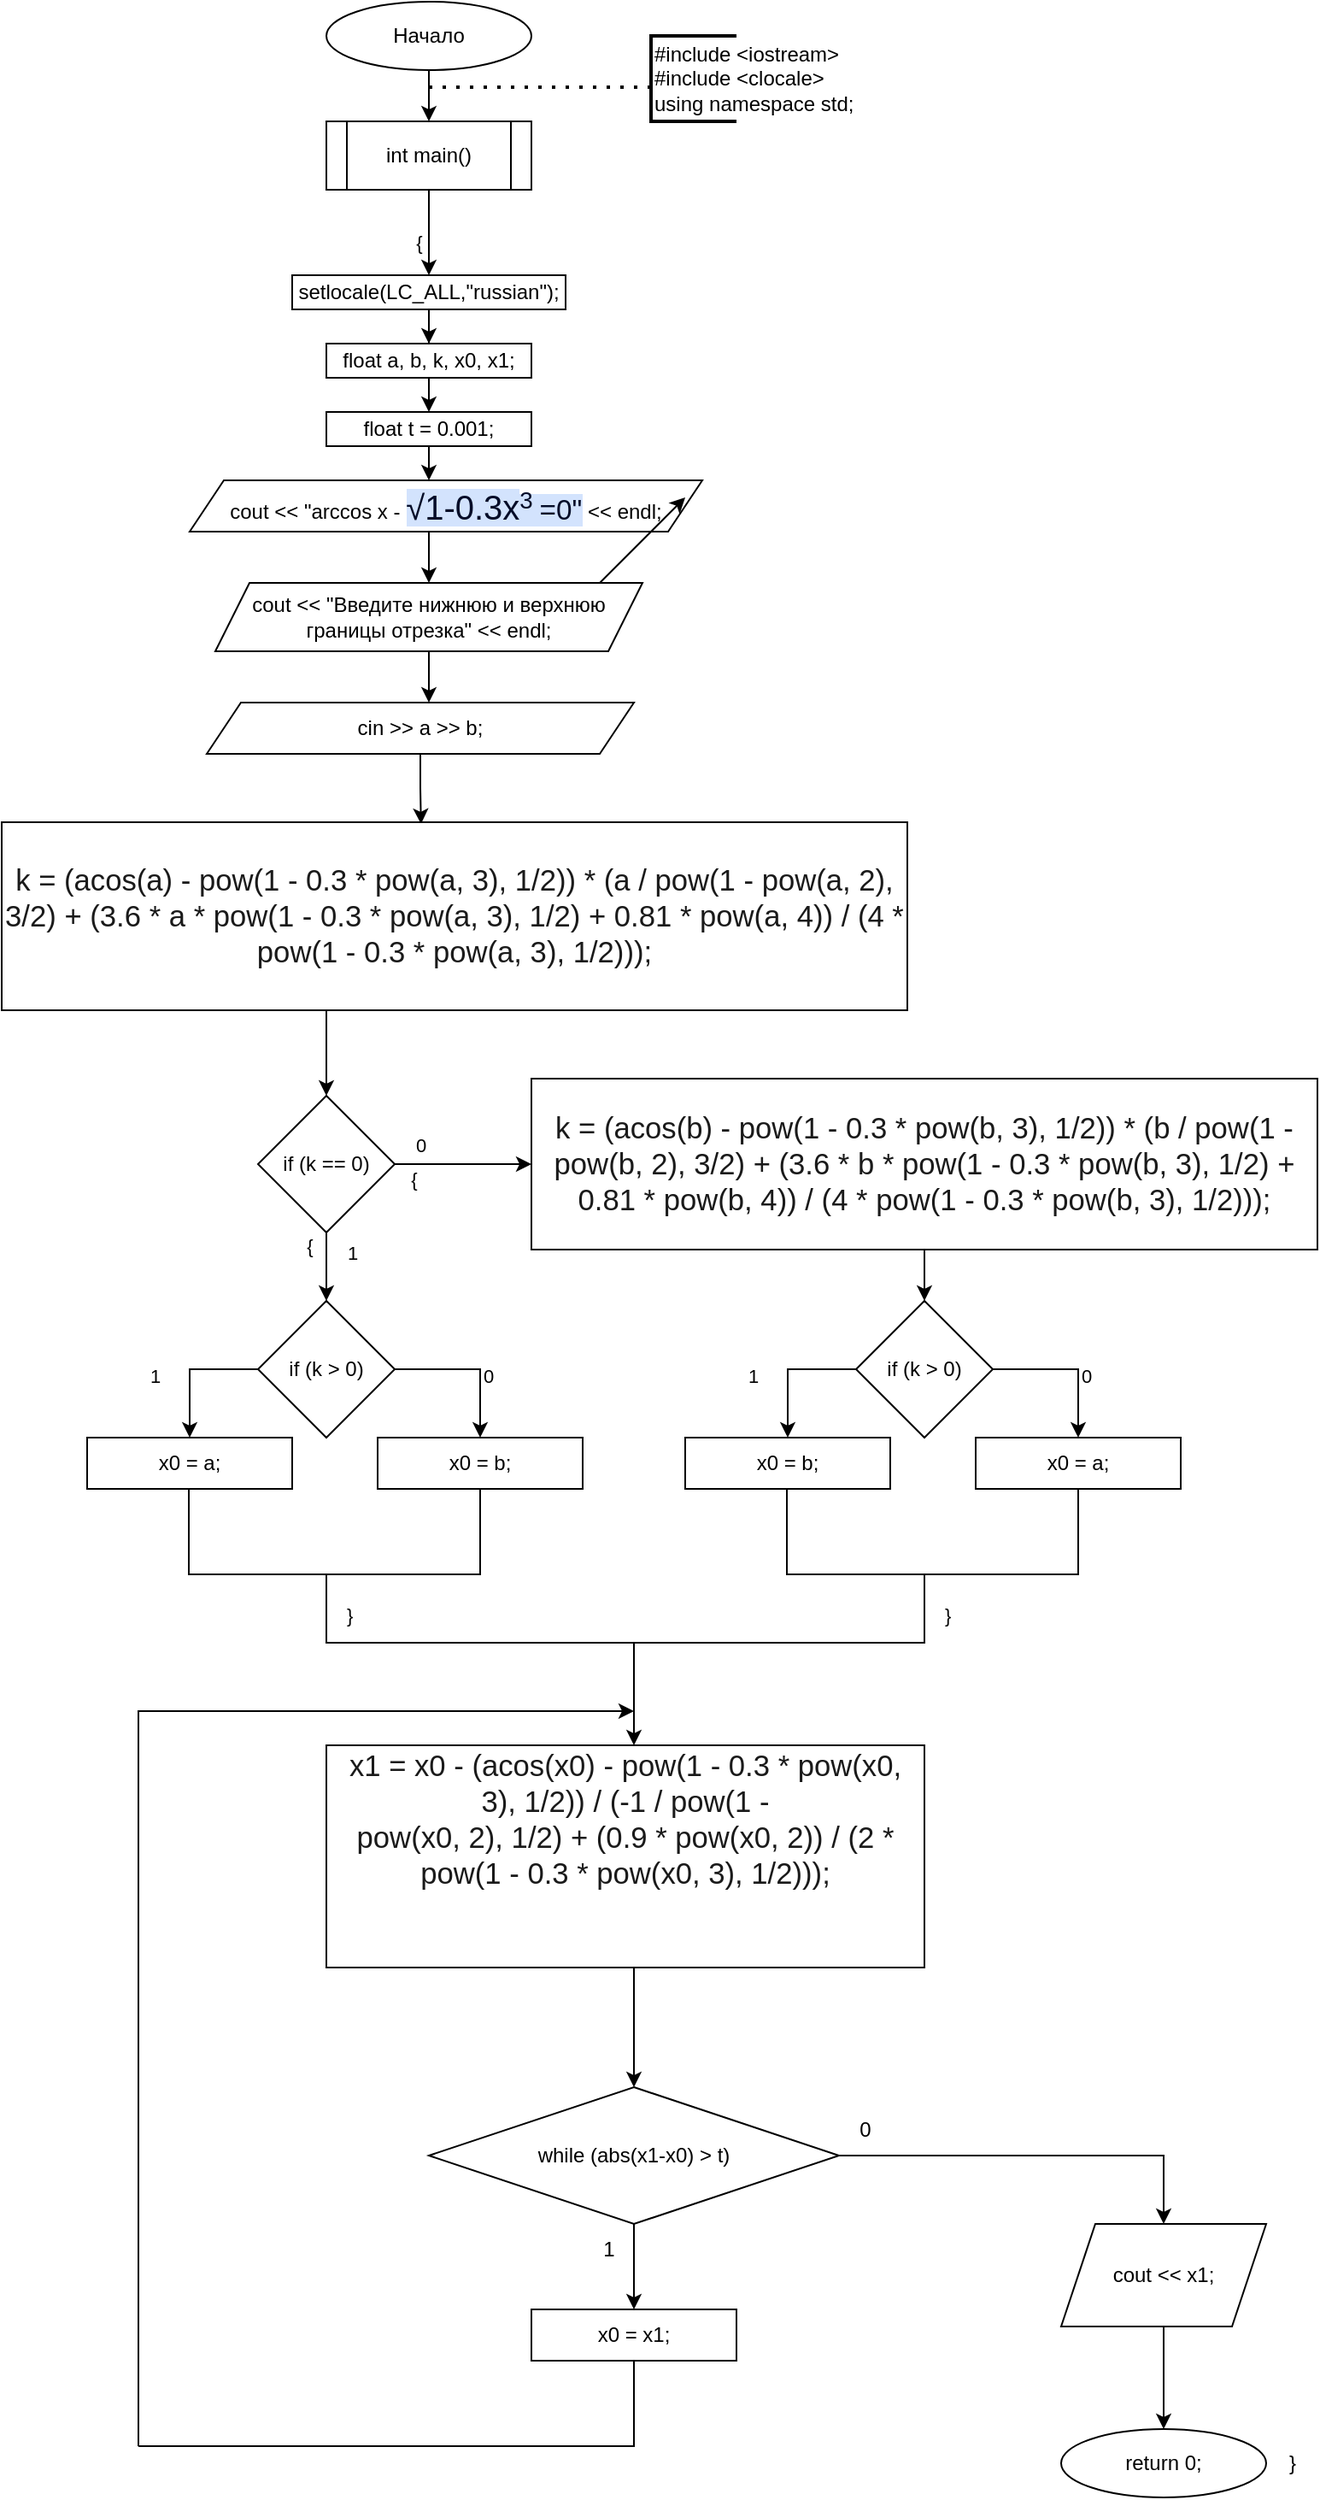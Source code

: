 <mxfile version="24.7.17">
  <diagram id="C5RBs43oDa-KdzZeNtuy" name="Page-1">
    <mxGraphModel dx="941" dy="562" grid="1" gridSize="10" guides="1" tooltips="1" connect="1" arrows="1" fold="1" page="1" pageScale="2" pageWidth="827" pageHeight="1169" math="0" shadow="0">
      <root>
        <mxCell id="WIyWlLk6GJQsqaUBKTNV-0" />
        <mxCell id="WIyWlLk6GJQsqaUBKTNV-1" parent="WIyWlLk6GJQsqaUBKTNV-0" />
        <mxCell id="rjekWFAM2oEIluQgRpsK-3" value="Начало" style="ellipse;whiteSpace=wrap;html=1;" vertex="1" parent="WIyWlLk6GJQsqaUBKTNV-1">
          <mxGeometry x="230" y="40" width="120" height="40" as="geometry" />
        </mxCell>
        <mxCell id="rjekWFAM2oEIluQgRpsK-4" value="int main()" style="shape=process;whiteSpace=wrap;html=1;backgroundOutline=1;" vertex="1" parent="WIyWlLk6GJQsqaUBKTNV-1">
          <mxGeometry x="230" y="110" width="120" height="40" as="geometry" />
        </mxCell>
        <mxCell id="rjekWFAM2oEIluQgRpsK-5" value="" style="endArrow=classic;html=1;rounded=0;exitX=0.5;exitY=1;exitDx=0;exitDy=0;entryX=0.5;entryY=0;entryDx=0;entryDy=0;" edge="1" parent="WIyWlLk6GJQsqaUBKTNV-1" source="rjekWFAM2oEIluQgRpsK-3" target="rjekWFAM2oEIluQgRpsK-4">
          <mxGeometry width="50" height="50" relative="1" as="geometry">
            <mxPoint x="310" y="240" as="sourcePoint" />
            <mxPoint x="360" y="190" as="targetPoint" />
          </mxGeometry>
        </mxCell>
        <mxCell id="rjekWFAM2oEIluQgRpsK-6" value="" style="endArrow=none;dashed=1;html=1;dashPattern=1 3;strokeWidth=2;rounded=0;" edge="1" parent="WIyWlLk6GJQsqaUBKTNV-1">
          <mxGeometry width="50" height="50" relative="1" as="geometry">
            <mxPoint x="290" y="90" as="sourcePoint" />
            <mxPoint x="420" y="90" as="targetPoint" />
          </mxGeometry>
        </mxCell>
        <mxCell id="rjekWFAM2oEIluQgRpsK-7" value="#include &amp;lt;iostream&amp;gt;&lt;div&gt;#include &amp;lt;сlocale&amp;gt;&lt;br&gt;&lt;/div&gt;&lt;div&gt;using namespace std;&lt;/div&gt;" style="strokeWidth=2;html=1;shape=mxgraph.flowchart.annotation_1;align=left;pointerEvents=1;" vertex="1" parent="WIyWlLk6GJQsqaUBKTNV-1">
          <mxGeometry x="420" y="60" width="50" height="50" as="geometry" />
        </mxCell>
        <mxCell id="rjekWFAM2oEIluQgRpsK-8" value="" style="endArrow=classic;html=1;rounded=0;exitX=0.5;exitY=1;exitDx=0;exitDy=0;entryX=0.5;entryY=0;entryDx=0;entryDy=0;" edge="1" parent="WIyWlLk6GJQsqaUBKTNV-1" source="rjekWFAM2oEIluQgRpsK-4" target="rjekWFAM2oEIluQgRpsK-12">
          <mxGeometry width="50" height="50" relative="1" as="geometry">
            <mxPoint x="310" y="240" as="sourcePoint" />
            <mxPoint x="290" y="200" as="targetPoint" />
            <Array as="points" />
          </mxGeometry>
        </mxCell>
        <mxCell id="rjekWFAM2oEIluQgRpsK-9" value="{" style="edgeLabel;html=1;align=center;verticalAlign=middle;resizable=0;points=[];" vertex="1" connectable="0" parent="rjekWFAM2oEIluQgRpsK-8">
          <mxGeometry x="-0.344" y="-1" relative="1" as="geometry">
            <mxPoint x="-5" y="14" as="offset" />
          </mxGeometry>
        </mxCell>
        <mxCell id="rjekWFAM2oEIluQgRpsK-10" style="edgeStyle=orthogonalEdgeStyle;rounded=0;orthogonalLoop=1;jettySize=auto;html=1;exitX=0.5;exitY=0;exitDx=0;exitDy=0;" edge="1" parent="WIyWlLk6GJQsqaUBKTNV-1" source="rjekWFAM2oEIluQgRpsK-12">
          <mxGeometry relative="1" as="geometry">
            <mxPoint x="290" y="200" as="targetPoint" />
          </mxGeometry>
        </mxCell>
        <mxCell id="rjekWFAM2oEIluQgRpsK-11" style="edgeStyle=orthogonalEdgeStyle;rounded=0;orthogonalLoop=1;jettySize=auto;html=1;exitX=0.5;exitY=1;exitDx=0;exitDy=0;" edge="1" parent="WIyWlLk6GJQsqaUBKTNV-1" source="rjekWFAM2oEIluQgRpsK-12" target="rjekWFAM2oEIluQgRpsK-13">
          <mxGeometry relative="1" as="geometry" />
        </mxCell>
        <mxCell id="rjekWFAM2oEIluQgRpsK-12" value="setlocale(LC_ALL,&quot;russian&quot;);" style="rounded=0;whiteSpace=wrap;html=1;" vertex="1" parent="WIyWlLk6GJQsqaUBKTNV-1">
          <mxGeometry x="210" y="200" width="160" height="20" as="geometry" />
        </mxCell>
        <mxCell id="rjekWFAM2oEIluQgRpsK-15" style="edgeStyle=orthogonalEdgeStyle;rounded=0;orthogonalLoop=1;jettySize=auto;html=1;exitX=0.5;exitY=1;exitDx=0;exitDy=0;" edge="1" parent="WIyWlLk6GJQsqaUBKTNV-1" source="rjekWFAM2oEIluQgRpsK-13">
          <mxGeometry relative="1" as="geometry">
            <mxPoint x="290" y="280" as="targetPoint" />
          </mxGeometry>
        </mxCell>
        <mxCell id="rjekWFAM2oEIluQgRpsK-13" value="float a, b, k, x0, x1;" style="rounded=0;whiteSpace=wrap;html=1;" vertex="1" parent="WIyWlLk6GJQsqaUBKTNV-1">
          <mxGeometry x="230" y="240" width="120" height="20" as="geometry" />
        </mxCell>
        <mxCell id="rjekWFAM2oEIluQgRpsK-22" style="edgeStyle=orthogonalEdgeStyle;rounded=0;orthogonalLoop=1;jettySize=auto;html=1;exitX=0.5;exitY=1;exitDx=0;exitDy=0;" edge="1" parent="WIyWlLk6GJQsqaUBKTNV-1" source="rjekWFAM2oEIluQgRpsK-16">
          <mxGeometry relative="1" as="geometry">
            <mxPoint x="290" y="320" as="targetPoint" />
          </mxGeometry>
        </mxCell>
        <mxCell id="rjekWFAM2oEIluQgRpsK-16" value="float t = 0.001;" style="rounded=0;whiteSpace=wrap;html=1;" vertex="1" parent="WIyWlLk6GJQsqaUBKTNV-1">
          <mxGeometry x="230" y="280" width="120" height="20" as="geometry" />
        </mxCell>
        <mxCell id="rjekWFAM2oEIluQgRpsK-27" style="edgeStyle=orthogonalEdgeStyle;rounded=0;orthogonalLoop=1;jettySize=auto;html=1;exitX=0.5;exitY=1;exitDx=0;exitDy=0;" edge="1" parent="WIyWlLk6GJQsqaUBKTNV-1" source="rjekWFAM2oEIluQgRpsK-19">
          <mxGeometry relative="1" as="geometry">
            <mxPoint x="290" y="450" as="targetPoint" />
          </mxGeometry>
        </mxCell>
        <mxCell id="rjekWFAM2oEIluQgRpsK-19" value="cout &amp;lt;&amp;lt; &quot;Введите нижнюю и верхнюю границы отрезка&quot; &amp;lt;&amp;lt; endl;" style="shape=parallelogram;perimeter=parallelogramPerimeter;whiteSpace=wrap;html=1;fixedSize=1;" vertex="1" parent="WIyWlLk6GJQsqaUBKTNV-1">
          <mxGeometry x="165" y="380" width="250" height="40" as="geometry" />
        </mxCell>
        <mxCell id="rjekWFAM2oEIluQgRpsK-25" style="edgeStyle=orthogonalEdgeStyle;rounded=0;orthogonalLoop=1;jettySize=auto;html=1;exitX=0.5;exitY=1;exitDx=0;exitDy=0;entryX=0.5;entryY=0;entryDx=0;entryDy=0;" edge="1" parent="WIyWlLk6GJQsqaUBKTNV-1" source="rjekWFAM2oEIluQgRpsK-23" target="rjekWFAM2oEIluQgRpsK-19">
          <mxGeometry relative="1" as="geometry" />
        </mxCell>
        <mxCell id="rjekWFAM2oEIluQgRpsK-23" value="cout &amp;lt;&amp;lt; &quot;arccos x - &lt;span style=&quot;background: linear-gradient(90deg, rgb(211, 227, 253) 50%, rgba(0, 0, 0, 0) 50%) 0% 0px / 200% 100% no-repeat rgb(255, 255, 255); color: rgb(4, 12, 40); animation: 0.75s cubic-bezier(0.05, 0.7, 0.1, 1) 0.25s 1 normal forwards running highlight; font-family: &amp;quot;Google Sans&amp;quot;, Arial, sans-serif; font-size: 20px; text-align: left;&quot;&gt;√1-0.3x&lt;/span&gt;&lt;span style=&quot;background: linear-gradient(90deg, rgb(211, 227, 253) 50%, rgba(0, 0, 0, 0) 50%) 0% 0px / 200% 100% no-repeat rgb(255, 255, 255); color: rgb(4, 12, 40); animation: 0.75s cubic-bezier(0.05, 0.7, 0.1, 1) 0.25s 1 normal forwards running highlight; font-family: &amp;quot;Google Sans&amp;quot;, Arial, sans-serif; text-align: left; font-size: 16.667px;&quot;&gt;&lt;sup&gt;3&amp;nbsp;&lt;/sup&gt;=0&quot;&lt;/span&gt;&amp;nbsp;&amp;lt;&amp;lt; endl;" style="shape=parallelogram;perimeter=parallelogramPerimeter;whiteSpace=wrap;html=1;fixedSize=1;" vertex="1" parent="WIyWlLk6GJQsqaUBKTNV-1">
          <mxGeometry x="150" y="320" width="300" height="30" as="geometry" />
        </mxCell>
        <mxCell id="rjekWFAM2oEIluQgRpsK-30" style="edgeStyle=orthogonalEdgeStyle;rounded=0;orthogonalLoop=1;jettySize=auto;html=1;exitX=0.5;exitY=1;exitDx=0;exitDy=0;entryX=0.463;entryY=0.009;entryDx=0;entryDy=0;entryPerimeter=0;" edge="1" parent="WIyWlLk6GJQsqaUBKTNV-1" source="rjekWFAM2oEIluQgRpsK-28" target="rjekWFAM2oEIluQgRpsK-31">
          <mxGeometry relative="1" as="geometry">
            <mxPoint x="285" y="510" as="targetPoint" />
          </mxGeometry>
        </mxCell>
        <mxCell id="rjekWFAM2oEIluQgRpsK-28" value="cin &amp;gt;&amp;gt; a &amp;gt;&amp;gt; b;" style="shape=parallelogram;perimeter=parallelogramPerimeter;whiteSpace=wrap;html=1;fixedSize=1;" vertex="1" parent="WIyWlLk6GJQsqaUBKTNV-1">
          <mxGeometry x="160" y="450" width="250" height="30" as="geometry" />
        </mxCell>
        <mxCell id="rjekWFAM2oEIluQgRpsK-29" value="" style="endArrow=classic;html=1;rounded=0;" edge="1" parent="WIyWlLk6GJQsqaUBKTNV-1">
          <mxGeometry width="50" height="50" relative="1" as="geometry">
            <mxPoint x="390" y="380" as="sourcePoint" />
            <mxPoint x="440" y="330" as="targetPoint" />
          </mxGeometry>
        </mxCell>
        <mxCell id="rjekWFAM2oEIluQgRpsK-31" value="&lt;p style=&quot;background:white&quot;&gt;&lt;span style=&quot;font-size:13.0pt;&lt;br/&gt;font-family:&amp;quot;Arial&amp;quot;,sans-serif;color:#1A1A1A;background:white;mso-bidi-font-weight:&lt;br/&gt;bold&quot; lang=&quot;EN-US&quot;&gt;k = (acos(a) - pow(1 - 0.3 * pow(a, 3), 1/2)) * (a / pow(1 - pow(a, 2),&lt;br&gt;3/2) + (3.6 * a * pow(1 - 0.3 * pow(a, 3), 1/2) + 0.81 * pow(a, 4)) / (4 *&lt;br&gt;pow(1 - 0.3 * pow(a, 3), 1/2)));&lt;/span&gt;&lt;/p&gt;" style="rounded=0;whiteSpace=wrap;html=1;" vertex="1" parent="WIyWlLk6GJQsqaUBKTNV-1">
          <mxGeometry x="40" y="520" width="530" height="110" as="geometry" />
        </mxCell>
        <mxCell id="rjekWFAM2oEIluQgRpsK-43" style="edgeStyle=orthogonalEdgeStyle;rounded=0;orthogonalLoop=1;jettySize=auto;html=1;exitX=0.5;exitY=1;exitDx=0;exitDy=0;" edge="1" parent="WIyWlLk6GJQsqaUBKTNV-1" source="rjekWFAM2oEIluQgRpsK-34">
          <mxGeometry relative="1" as="geometry">
            <mxPoint x="230" y="800" as="targetPoint" />
            <Array as="points">
              <mxPoint x="230" y="800" />
              <mxPoint x="230" y="800" />
            </Array>
          </mxGeometry>
        </mxCell>
        <mxCell id="rjekWFAM2oEIluQgRpsK-52" style="edgeStyle=orthogonalEdgeStyle;rounded=0;orthogonalLoop=1;jettySize=auto;html=1;exitX=1;exitY=0.5;exitDx=0;exitDy=0;" edge="1" parent="WIyWlLk6GJQsqaUBKTNV-1" source="rjekWFAM2oEIluQgRpsK-34" target="rjekWFAM2oEIluQgRpsK-53">
          <mxGeometry relative="1" as="geometry">
            <mxPoint x="340" y="720" as="targetPoint" />
          </mxGeometry>
        </mxCell>
        <mxCell id="rjekWFAM2oEIluQgRpsK-34" value="if (k == 0)" style="rhombus;whiteSpace=wrap;html=1;" vertex="1" parent="WIyWlLk6GJQsqaUBKTNV-1">
          <mxGeometry x="190" y="680" width="80" height="80" as="geometry" />
        </mxCell>
        <mxCell id="rjekWFAM2oEIluQgRpsK-40" value="" style="endArrow=classic;html=1;rounded=0;" edge="1" parent="WIyWlLk6GJQsqaUBKTNV-1">
          <mxGeometry width="50" height="50" relative="1" as="geometry">
            <mxPoint x="230" y="630" as="sourcePoint" />
            <mxPoint x="230" y="680" as="targetPoint" />
            <Array as="points">
              <mxPoint x="230" y="650" />
            </Array>
          </mxGeometry>
        </mxCell>
        <mxCell id="rjekWFAM2oEIluQgRpsK-46" value="1" style="edgeLabel;html=1;align=center;verticalAlign=middle;resizable=0;points=[];" vertex="1" connectable="0" parent="WIyWlLk6GJQsqaUBKTNV-1">
          <mxGeometry x="640" y="470" as="geometry">
            <mxPoint x="-395" y="302" as="offset" />
          </mxGeometry>
        </mxCell>
        <mxCell id="rjekWFAM2oEIluQgRpsK-47" value="{" style="edgeLabel;html=1;align=center;verticalAlign=middle;resizable=0;points=[];" vertex="1" connectable="0" parent="WIyWlLk6GJQsqaUBKTNV-1">
          <mxGeometry x="490" y="440" as="geometry">
            <mxPoint x="-270" y="328" as="offset" />
          </mxGeometry>
        </mxCell>
        <mxCell id="rjekWFAM2oEIluQgRpsK-49" value="{" style="edgeLabel;html=1;align=center;verticalAlign=middle;resizable=0;points=[];" vertex="1" connectable="0" parent="WIyWlLk6GJQsqaUBKTNV-1">
          <mxGeometry x="80" y="680" as="geometry">
            <mxPoint x="201" y="49" as="offset" />
          </mxGeometry>
        </mxCell>
        <mxCell id="rjekWFAM2oEIluQgRpsK-51" value="0" style="edgeLabel;html=1;align=center;verticalAlign=middle;resizable=0;points=[];" vertex="1" connectable="0" parent="WIyWlLk6GJQsqaUBKTNV-1">
          <mxGeometry x="230" y="680" as="geometry">
            <mxPoint x="55" y="29" as="offset" />
          </mxGeometry>
        </mxCell>
        <mxCell id="rjekWFAM2oEIluQgRpsK-54" style="edgeStyle=orthogonalEdgeStyle;rounded=0;orthogonalLoop=1;jettySize=auto;html=1;exitX=0.5;exitY=1;exitDx=0;exitDy=0;" edge="1" parent="WIyWlLk6GJQsqaUBKTNV-1" source="rjekWFAM2oEIluQgRpsK-53">
          <mxGeometry relative="1" as="geometry">
            <mxPoint x="580" y="800" as="targetPoint" />
          </mxGeometry>
        </mxCell>
        <mxCell id="rjekWFAM2oEIluQgRpsK-53" value="&lt;br&gt;&lt;span style=&quot;color: rgb(26, 26, 26); font-family: Helvetica; font-size: 17.333px; font-style: normal; font-variant-ligatures: normal; font-variant-caps: normal; font-weight: 400; letter-spacing: normal; orphans: 2; text-align: center; text-indent: 0px; text-transform: none; widows: 2; word-spacing: 0px; -webkit-text-stroke-width: 0px; white-space: normal; background-color: rgb(255, 255, 255); text-decoration-thickness: initial; text-decoration-style: initial; text-decoration-color: initial; display: inline !important; float: none;&quot;&gt;k = (acos(b) - pow(1 - 0.3 * pow(b, 3), 1/2)) * (b / pow(1 - pow(b, 2),&amp;nbsp;&lt;/span&gt;&lt;span style=&quot;color: rgb(26, 26, 26); font-family: Helvetica; font-size: 17.333px; font-style: normal; font-variant-ligatures: normal; font-variant-caps: normal; font-weight: 400; letter-spacing: normal; orphans: 2; text-align: center; text-indent: 0px; text-transform: none; widows: 2; word-spacing: 0px; -webkit-text-stroke-width: 0px; white-space: normal; background-color: rgb(255, 255, 255); text-decoration-thickness: initial; text-decoration-style: initial; text-decoration-color: initial; display: inline !important; float: none;&quot;&gt;3/2) + (3.6 * b * pow(1 - 0.3 * pow(b, 3), 1/2) + 0.81 * pow(b, 4)) / (4 *&amp;nbsp;&lt;/span&gt;&lt;span style=&quot;color: rgb(26, 26, 26); font-family: Helvetica; font-size: 17.333px; font-style: normal; font-variant-ligatures: normal; font-variant-caps: normal; font-weight: 400; letter-spacing: normal; orphans: 2; text-align: center; text-indent: 0px; text-transform: none; widows: 2; word-spacing: 0px; -webkit-text-stroke-width: 0px; white-space: normal; background-color: rgb(255, 255, 255); text-decoration-thickness: initial; text-decoration-style: initial; text-decoration-color: initial; display: inline !important; float: none;&quot;&gt;pow(1 - 0.3 * pow(b, 3), 1/2)));&lt;/span&gt;&lt;div&gt;&lt;br/&gt;&lt;/div&gt;" style="rounded=0;whiteSpace=wrap;html=1;" vertex="1" parent="WIyWlLk6GJQsqaUBKTNV-1">
          <mxGeometry x="350" y="670" width="460" height="100" as="geometry" />
        </mxCell>
        <mxCell id="rjekWFAM2oEIluQgRpsK-55" value="if (k &amp;gt; 0)" style="rhombus;whiteSpace=wrap;html=1;" vertex="1" parent="WIyWlLk6GJQsqaUBKTNV-1">
          <mxGeometry x="540" y="800" width="80" height="80" as="geometry" />
        </mxCell>
        <mxCell id="rjekWFAM2oEIluQgRpsK-57" value="" style="endArrow=classic;html=1;rounded=0;" edge="1" parent="WIyWlLk6GJQsqaUBKTNV-1">
          <mxGeometry width="50" height="50" relative="1" as="geometry">
            <mxPoint x="620" y="840" as="sourcePoint" />
            <mxPoint x="670" y="880" as="targetPoint" />
            <Array as="points">
              <mxPoint x="670" y="840" />
            </Array>
          </mxGeometry>
        </mxCell>
        <mxCell id="rjekWFAM2oEIluQgRpsK-58" value="x0 = a;" style="rounded=0;whiteSpace=wrap;html=1;" vertex="1" parent="WIyWlLk6GJQsqaUBKTNV-1">
          <mxGeometry x="610" y="880" width="120" height="30" as="geometry" />
        </mxCell>
        <mxCell id="rjekWFAM2oEIluQgRpsK-59" value="" style="endArrow=classic;html=1;rounded=0;" edge="1" parent="WIyWlLk6GJQsqaUBKTNV-1">
          <mxGeometry width="50" height="50" relative="1" as="geometry">
            <mxPoint x="540" y="840" as="sourcePoint" />
            <mxPoint x="500" y="880" as="targetPoint" />
            <Array as="points">
              <mxPoint x="500" y="840" />
            </Array>
          </mxGeometry>
        </mxCell>
        <mxCell id="rjekWFAM2oEIluQgRpsK-60" value="x0 = b;" style="rounded=0;whiteSpace=wrap;html=1;" vertex="1" parent="WIyWlLk6GJQsqaUBKTNV-1">
          <mxGeometry x="440" y="880" width="120" height="30" as="geometry" />
        </mxCell>
        <mxCell id="rjekWFAM2oEIluQgRpsK-61" value="&lt;span style=&quot;color: rgb(0, 0, 0); font-family: Helvetica; font-size: 11px; font-style: normal; font-variant-ligatures: normal; font-variant-caps: normal; font-weight: 400; letter-spacing: normal; orphans: 2; text-align: center; text-indent: 0px; text-transform: none; widows: 2; word-spacing: 0px; -webkit-text-stroke-width: 0px; white-space: nowrap; background-color: rgb(255, 255, 255); text-decoration-thickness: initial; text-decoration-style: initial; text-decoration-color: initial; display: inline !important; float: none;&quot;&gt;1&lt;/span&gt;" style="text;whiteSpace=wrap;html=1;" vertex="1" parent="WIyWlLk6GJQsqaUBKTNV-1">
          <mxGeometry x="475" y="830" width="50" height="40" as="geometry" />
        </mxCell>
        <mxCell id="rjekWFAM2oEIluQgRpsK-62" value="&lt;div style=&quot;text-align: center;&quot;&gt;&lt;span style=&quot;font-size: 11px; text-wrap: nowrap; background-color: rgb(255, 255, 255);&quot;&gt;0&lt;/span&gt;&lt;/div&gt;" style="text;whiteSpace=wrap;html=1;" vertex="1" parent="WIyWlLk6GJQsqaUBKTNV-1">
          <mxGeometry x="670" y="830" width="30" height="30" as="geometry" />
        </mxCell>
        <mxCell id="rjekWFAM2oEIluQgRpsK-69" value="" style="endArrow=none;html=1;rounded=0;" edge="1" parent="WIyWlLk6GJQsqaUBKTNV-1">
          <mxGeometry width="50" height="50" relative="1" as="geometry">
            <mxPoint x="580" y="960" as="sourcePoint" />
            <mxPoint x="499.5" y="910" as="targetPoint" />
            <Array as="points">
              <mxPoint x="499.5" y="960" />
            </Array>
          </mxGeometry>
        </mxCell>
        <mxCell id="rjekWFAM2oEIluQgRpsK-70" value="" style="endArrow=none;html=1;rounded=0;" edge="1" parent="WIyWlLk6GJQsqaUBKTNV-1">
          <mxGeometry width="50" height="50" relative="1" as="geometry">
            <mxPoint x="580" y="960" as="sourcePoint" />
            <mxPoint x="670" y="910" as="targetPoint" />
            <Array as="points">
              <mxPoint x="670" y="960" />
            </Array>
          </mxGeometry>
        </mxCell>
        <mxCell id="rjekWFAM2oEIluQgRpsK-71" value="if (k &amp;gt; 0)" style="rhombus;whiteSpace=wrap;html=1;" vertex="1" parent="WIyWlLk6GJQsqaUBKTNV-1">
          <mxGeometry x="190" y="800" width="80" height="80" as="geometry" />
        </mxCell>
        <mxCell id="rjekWFAM2oEIluQgRpsK-72" value="" style="endArrow=classic;html=1;rounded=0;" edge="1" parent="WIyWlLk6GJQsqaUBKTNV-1">
          <mxGeometry width="50" height="50" relative="1" as="geometry">
            <mxPoint x="270" y="840" as="sourcePoint" />
            <mxPoint x="320" y="880" as="targetPoint" />
            <Array as="points">
              <mxPoint x="320" y="840" />
            </Array>
          </mxGeometry>
        </mxCell>
        <mxCell id="rjekWFAM2oEIluQgRpsK-73" value="x0 = b;" style="rounded=0;whiteSpace=wrap;html=1;" vertex="1" parent="WIyWlLk6GJQsqaUBKTNV-1">
          <mxGeometry x="260" y="880" width="120" height="30" as="geometry" />
        </mxCell>
        <mxCell id="rjekWFAM2oEIluQgRpsK-74" value="" style="endArrow=classic;html=1;rounded=0;" edge="1" parent="WIyWlLk6GJQsqaUBKTNV-1">
          <mxGeometry width="50" height="50" relative="1" as="geometry">
            <mxPoint x="190" y="840" as="sourcePoint" />
            <mxPoint x="150" y="880" as="targetPoint" />
            <Array as="points">
              <mxPoint x="150" y="840" />
            </Array>
          </mxGeometry>
        </mxCell>
        <mxCell id="rjekWFAM2oEIluQgRpsK-75" value="x0 = a;" style="rounded=0;whiteSpace=wrap;html=1;" vertex="1" parent="WIyWlLk6GJQsqaUBKTNV-1">
          <mxGeometry x="90" y="880" width="120" height="30" as="geometry" />
        </mxCell>
        <mxCell id="rjekWFAM2oEIluQgRpsK-76" value="&lt;span style=&quot;color: rgb(0, 0, 0); font-family: Helvetica; font-size: 11px; font-style: normal; font-variant-ligatures: normal; font-variant-caps: normal; font-weight: 400; letter-spacing: normal; orphans: 2; text-align: center; text-indent: 0px; text-transform: none; widows: 2; word-spacing: 0px; -webkit-text-stroke-width: 0px; white-space: nowrap; background-color: rgb(255, 255, 255); text-decoration-thickness: initial; text-decoration-style: initial; text-decoration-color: initial; display: inline !important; float: none;&quot;&gt;1&lt;/span&gt;" style="text;whiteSpace=wrap;html=1;" vertex="1" parent="WIyWlLk6GJQsqaUBKTNV-1">
          <mxGeometry x="125" y="830" width="50" height="40" as="geometry" />
        </mxCell>
        <mxCell id="rjekWFAM2oEIluQgRpsK-77" value="&lt;div style=&quot;text-align: center;&quot;&gt;&lt;span style=&quot;font-size: 11px; text-wrap: nowrap; background-color: rgb(255, 255, 255);&quot;&gt;0&lt;/span&gt;&lt;/div&gt;" style="text;whiteSpace=wrap;html=1;" vertex="1" parent="WIyWlLk6GJQsqaUBKTNV-1">
          <mxGeometry x="320" y="830" width="30" height="30" as="geometry" />
        </mxCell>
        <mxCell id="rjekWFAM2oEIluQgRpsK-79" value="" style="endArrow=none;html=1;rounded=0;" edge="1" parent="WIyWlLk6GJQsqaUBKTNV-1">
          <mxGeometry width="50" height="50" relative="1" as="geometry">
            <mxPoint x="230" y="960" as="sourcePoint" />
            <mxPoint x="149.5" y="910" as="targetPoint" />
            <Array as="points">
              <mxPoint x="149.5" y="960" />
            </Array>
          </mxGeometry>
        </mxCell>
        <mxCell id="rjekWFAM2oEIluQgRpsK-80" value="" style="endArrow=none;html=1;rounded=0;" edge="1" parent="WIyWlLk6GJQsqaUBKTNV-1">
          <mxGeometry width="50" height="50" relative="1" as="geometry">
            <mxPoint x="230" y="960" as="sourcePoint" />
            <mxPoint x="320" y="910" as="targetPoint" />
            <Array as="points">
              <mxPoint x="320" y="960" />
            </Array>
          </mxGeometry>
        </mxCell>
        <mxCell id="rjekWFAM2oEIluQgRpsK-82" value="&lt;div style=&quot;text-align: center;&quot;&gt;&lt;span style=&quot;font-size: 11px; text-wrap: nowrap; background-color: rgb(255, 255, 255);&quot;&gt;}&lt;/span&gt;&lt;/div&gt;" style="text;whiteSpace=wrap;html=1;" vertex="1" parent="WIyWlLk6GJQsqaUBKTNV-1">
          <mxGeometry x="240" y="970" width="10" height="30" as="geometry" />
        </mxCell>
        <mxCell id="rjekWFAM2oEIluQgRpsK-84" value="" style="endArrow=none;html=1;rounded=0;" edge="1" parent="WIyWlLk6GJQsqaUBKTNV-1">
          <mxGeometry width="50" height="50" relative="1" as="geometry">
            <mxPoint x="230" y="960" as="sourcePoint" />
            <mxPoint x="400" y="1000" as="targetPoint" />
            <Array as="points">
              <mxPoint x="230" y="1000" />
            </Array>
          </mxGeometry>
        </mxCell>
        <mxCell id="rjekWFAM2oEIluQgRpsK-85" value="" style="endArrow=none;html=1;rounded=0;" edge="1" parent="WIyWlLk6GJQsqaUBKTNV-1">
          <mxGeometry width="50" height="50" relative="1" as="geometry">
            <mxPoint x="400" y="1000" as="sourcePoint" />
            <mxPoint x="580" y="960" as="targetPoint" />
            <Array as="points">
              <mxPoint x="580" y="1000" />
            </Array>
          </mxGeometry>
        </mxCell>
        <mxCell id="rjekWFAM2oEIluQgRpsK-86" value="&lt;div style=&quot;text-align: center;&quot;&gt;&lt;span style=&quot;font-size: 11px; text-wrap: nowrap; background-color: rgb(255, 255, 255);&quot;&gt;}&lt;/span&gt;&lt;/div&gt;" style="text;whiteSpace=wrap;html=1;" vertex="1" parent="WIyWlLk6GJQsqaUBKTNV-1">
          <mxGeometry x="590" y="970" width="10" height="30" as="geometry" />
        </mxCell>
        <mxCell id="rjekWFAM2oEIluQgRpsK-87" value="" style="endArrow=classic;html=1;rounded=0;" edge="1" parent="WIyWlLk6GJQsqaUBKTNV-1">
          <mxGeometry width="50" height="50" relative="1" as="geometry">
            <mxPoint x="410" y="1000" as="sourcePoint" />
            <mxPoint x="410" y="1060" as="targetPoint" />
          </mxGeometry>
        </mxCell>
        <mxCell id="rjekWFAM2oEIluQgRpsK-90" value="&#xa;&#xa;&#xa;&lt;p style=&quot;background:white&quot;&gt;&lt;span style=&quot;font-size:13.0pt;&#xa;font-family:&amp;quot;Arial&amp;quot;,sans-serif;color:#1A1A1A;background:white;mso-bidi-font-weight:&#xa;bold&quot; lang=&quot;EN-US&quot;&gt;x1 = x0 - (acos(x0) - pow(1 - 0.3 * pow(x0, 3), 1/2)) / (-1 / pow(1 -&#xa;pow(x0, 2), 1/2) + (0.9 * pow(x0, 2)) / (2 * pow(1 - 0.3 * pow(x0, 3), 1/2)));&lt;/span&gt;&lt;/p&gt;&#xa;&#xa;&#xa;&#xa;&#xa;&#xa;" style="rounded=0;whiteSpace=wrap;html=1;" vertex="1" parent="WIyWlLk6GJQsqaUBKTNV-1">
          <mxGeometry x="230" y="1060" width="350" height="130" as="geometry" />
        </mxCell>
        <mxCell id="rjekWFAM2oEIluQgRpsK-91" value="" style="endArrow=classic;html=1;rounded=0;exitX=0.514;exitY=1.077;exitDx=0;exitDy=0;exitPerimeter=0;entryX=0.5;entryY=0;entryDx=0;entryDy=0;" edge="1" parent="WIyWlLk6GJQsqaUBKTNV-1" target="rjekWFAM2oEIluQgRpsK-92">
          <mxGeometry width="50" height="50" relative="1" as="geometry">
            <mxPoint x="410.0" y="1190" as="sourcePoint" />
            <mxPoint x="410.1" y="1250.99" as="targetPoint" />
          </mxGeometry>
        </mxCell>
        <mxCell id="rjekWFAM2oEIluQgRpsK-92" value="while (abs(x1-x0) &amp;gt; t)" style="rhombus;whiteSpace=wrap;html=1;" vertex="1" parent="WIyWlLk6GJQsqaUBKTNV-1">
          <mxGeometry x="290" y="1260" width="240" height="80" as="geometry" />
        </mxCell>
        <mxCell id="rjekWFAM2oEIluQgRpsK-93" value="" style="endArrow=classic;html=1;rounded=0;" edge="1" parent="WIyWlLk6GJQsqaUBKTNV-1">
          <mxGeometry width="50" height="50" relative="1" as="geometry">
            <mxPoint x="410" y="1340" as="sourcePoint" />
            <mxPoint x="410" y="1390" as="targetPoint" />
          </mxGeometry>
        </mxCell>
        <mxCell id="rjekWFAM2oEIluQgRpsK-94" value="x0 = x1;" style="rounded=0;whiteSpace=wrap;html=1;" vertex="1" parent="WIyWlLk6GJQsqaUBKTNV-1">
          <mxGeometry x="350" y="1390" width="120" height="30" as="geometry" />
        </mxCell>
        <mxCell id="rjekWFAM2oEIluQgRpsK-96" value="" style="endArrow=none;html=1;rounded=0;" edge="1" parent="WIyWlLk6GJQsqaUBKTNV-1">
          <mxGeometry width="50" height="50" relative="1" as="geometry">
            <mxPoint x="120" y="1470" as="sourcePoint" />
            <mxPoint x="410" y="1420" as="targetPoint" />
            <Array as="points">
              <mxPoint x="410" y="1470" />
            </Array>
          </mxGeometry>
        </mxCell>
        <mxCell id="rjekWFAM2oEIluQgRpsK-97" value="" style="endArrow=classic;html=1;rounded=0;" edge="1" parent="WIyWlLk6GJQsqaUBKTNV-1">
          <mxGeometry width="50" height="50" relative="1" as="geometry">
            <mxPoint x="120" y="1470" as="sourcePoint" />
            <mxPoint x="410" y="1040" as="targetPoint" />
            <Array as="points">
              <mxPoint x="120" y="1040" />
            </Array>
          </mxGeometry>
        </mxCell>
        <mxCell id="rjekWFAM2oEIluQgRpsK-98" value="" style="endArrow=classic;html=1;rounded=0;" edge="1" parent="WIyWlLk6GJQsqaUBKTNV-1">
          <mxGeometry width="50" height="50" relative="1" as="geometry">
            <mxPoint x="720" y="1400" as="sourcePoint" />
            <mxPoint x="720" y="1460" as="targetPoint" />
          </mxGeometry>
        </mxCell>
        <mxCell id="rjekWFAM2oEIluQgRpsK-99" value="return 0;" style="ellipse;whiteSpace=wrap;html=1;" vertex="1" parent="WIyWlLk6GJQsqaUBKTNV-1">
          <mxGeometry x="660" y="1460" width="120" height="40" as="geometry" />
        </mxCell>
        <mxCell id="rjekWFAM2oEIluQgRpsK-100" value="}" style="text;html=1;align=center;verticalAlign=middle;resizable=0;points=[];autosize=1;strokeColor=none;fillColor=none;" vertex="1" parent="WIyWlLk6GJQsqaUBKTNV-1">
          <mxGeometry x="780" y="1465" width="30" height="30" as="geometry" />
        </mxCell>
        <mxCell id="rjekWFAM2oEIluQgRpsK-101" value="1" style="text;html=1;align=center;verticalAlign=middle;resizable=0;points=[];autosize=1;strokeColor=none;fillColor=none;" vertex="1" parent="WIyWlLk6GJQsqaUBKTNV-1">
          <mxGeometry x="380" y="1340" width="30" height="30" as="geometry" />
        </mxCell>
        <mxCell id="rjekWFAM2oEIluQgRpsK-103" value="0" style="text;html=1;align=center;verticalAlign=middle;resizable=0;points=[];autosize=1;strokeColor=none;fillColor=none;" vertex="1" parent="WIyWlLk6GJQsqaUBKTNV-1">
          <mxGeometry x="530" y="1270" width="30" height="30" as="geometry" />
        </mxCell>
        <mxCell id="rjekWFAM2oEIluQgRpsK-104" value="" style="endArrow=classic;html=1;rounded=0;exitX=1;exitY=0.5;exitDx=0;exitDy=0;" edge="1" parent="WIyWlLk6GJQsqaUBKTNV-1" source="rjekWFAM2oEIluQgRpsK-92">
          <mxGeometry width="50" height="50" relative="1" as="geometry">
            <mxPoint x="640" y="1300" as="sourcePoint" />
            <mxPoint x="720" y="1340" as="targetPoint" />
            <Array as="points">
              <mxPoint x="720" y="1300" />
            </Array>
          </mxGeometry>
        </mxCell>
        <mxCell id="rjekWFAM2oEIluQgRpsK-105" value="cout &amp;lt;&amp;lt; x1;" style="shape=parallelogram;perimeter=parallelogramPerimeter;whiteSpace=wrap;html=1;fixedSize=1;" vertex="1" parent="WIyWlLk6GJQsqaUBKTNV-1">
          <mxGeometry x="660" y="1340" width="120" height="60" as="geometry" />
        </mxCell>
      </root>
    </mxGraphModel>
  </diagram>
</mxfile>
